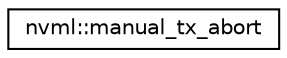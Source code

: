 digraph "Graphical Class Hierarchy"
{
  edge [fontname="Helvetica",fontsize="10",labelfontname="Helvetica",labelfontsize="10"];
  node [fontname="Helvetica",fontsize="10",shape=record];
  rankdir="LR";
  Node1 [label="nvml::manual_tx_abort",height=0.2,width=0.4,color="black", fillcolor="white", style="filled",URL="$classnvml_1_1manual__tx__abort.html",tooltip="Custom transaction error class. "];
}
